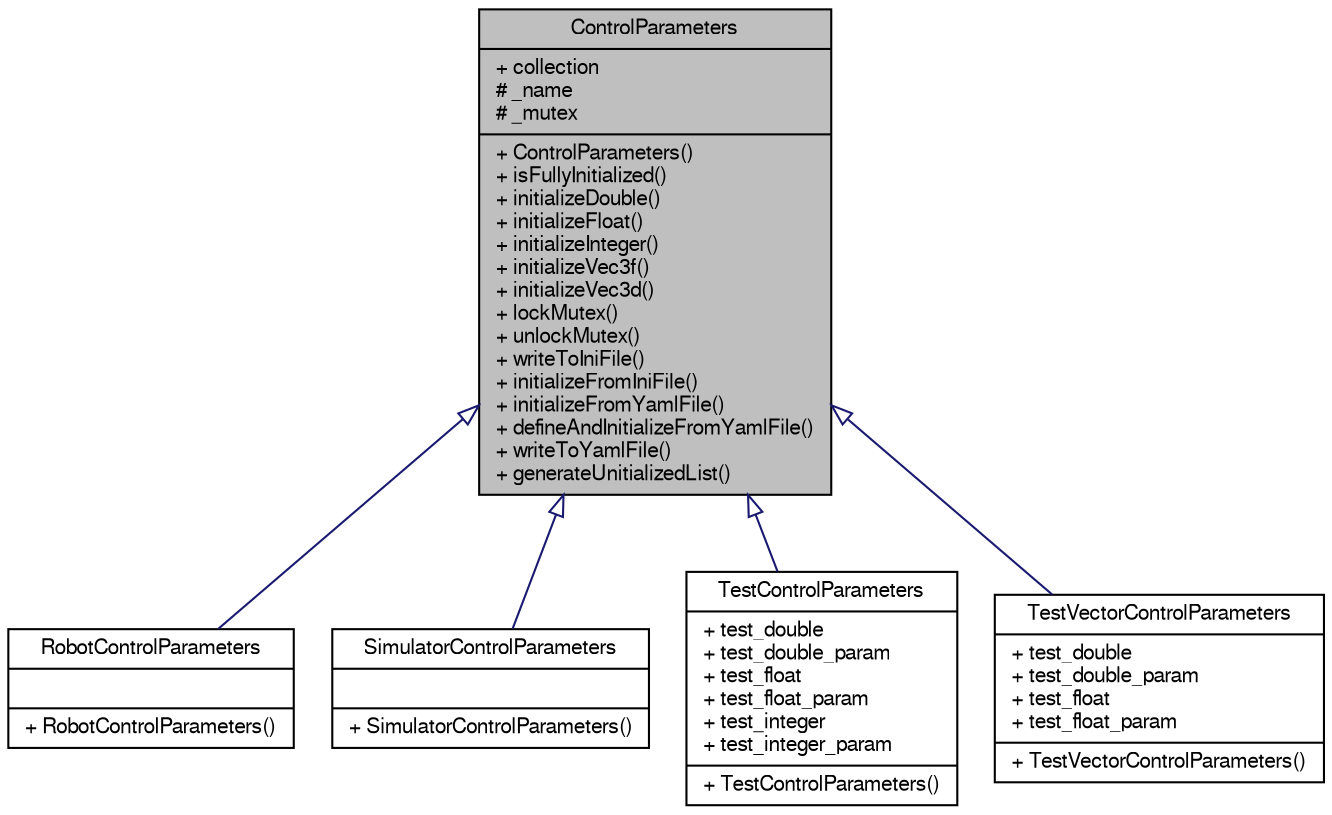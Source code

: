 digraph "ControlParameters"
{
  edge [fontname="FreeSans",fontsize="10",labelfontname="FreeSans",labelfontsize="10"];
  node [fontname="FreeSans",fontsize="10",shape=record];
  Node1 [label="{ControlParameters\n|+ collection\l# _name\l# _mutex\l|+ ControlParameters()\l+ isFullyInitialized()\l+ initializeDouble()\l+ initializeFloat()\l+ initializeInteger()\l+ initializeVec3f()\l+ initializeVec3d()\l+ lockMutex()\l+ unlockMutex()\l+ writeToIniFile()\l+ initializeFromIniFile()\l+ initializeFromYamlFile()\l+ defineAndInitializeFromYamlFile()\l+ writeToYamlFile()\l+ generateUnitializedList()\l}",height=0.2,width=0.4,color="black", fillcolor="grey75", style="filled", fontcolor="black"];
  Node1 -> Node2 [dir="back",color="midnightblue",fontsize="10",style="solid",arrowtail="onormal",fontname="FreeSans"];
  Node2 [label="{RobotControlParameters\n||+ RobotControlParameters()\l}",height=0.2,width=0.4,color="black", fillcolor="white", style="filled",URL="$d0/d73/class_robot_control_parameters.html"];
  Node1 -> Node3 [dir="back",color="midnightblue",fontsize="10",style="solid",arrowtail="onormal",fontname="FreeSans"];
  Node3 [label="{SimulatorControlParameters\n||+ SimulatorControlParameters()\l}",height=0.2,width=0.4,color="black", fillcolor="white", style="filled",URL="$da/dcf/class_simulator_control_parameters.html"];
  Node1 -> Node4 [dir="back",color="midnightblue",fontsize="10",style="solid",arrowtail="onormal",fontname="FreeSans"];
  Node4 [label="{TestControlParameters\n|+ test_double\l+ test_double_param\l+ test_float\l+ test_float_param\l+ test_integer\l+ test_integer_param\l|+ TestControlParameters()\l}",height=0.2,width=0.4,color="black", fillcolor="white", style="filled",URL="$d9/d1d/class_test_control_parameters.html"];
  Node1 -> Node5 [dir="back",color="midnightblue",fontsize="10",style="solid",arrowtail="onormal",fontname="FreeSans"];
  Node5 [label="{TestVectorControlParameters\n|+ test_double\l+ test_double_param\l+ test_float\l+ test_float_param\l|+ TestVectorControlParameters()\l}",height=0.2,width=0.4,color="black", fillcolor="white", style="filled",URL="$d6/dbe/class_test_vector_control_parameters.html"];
}
